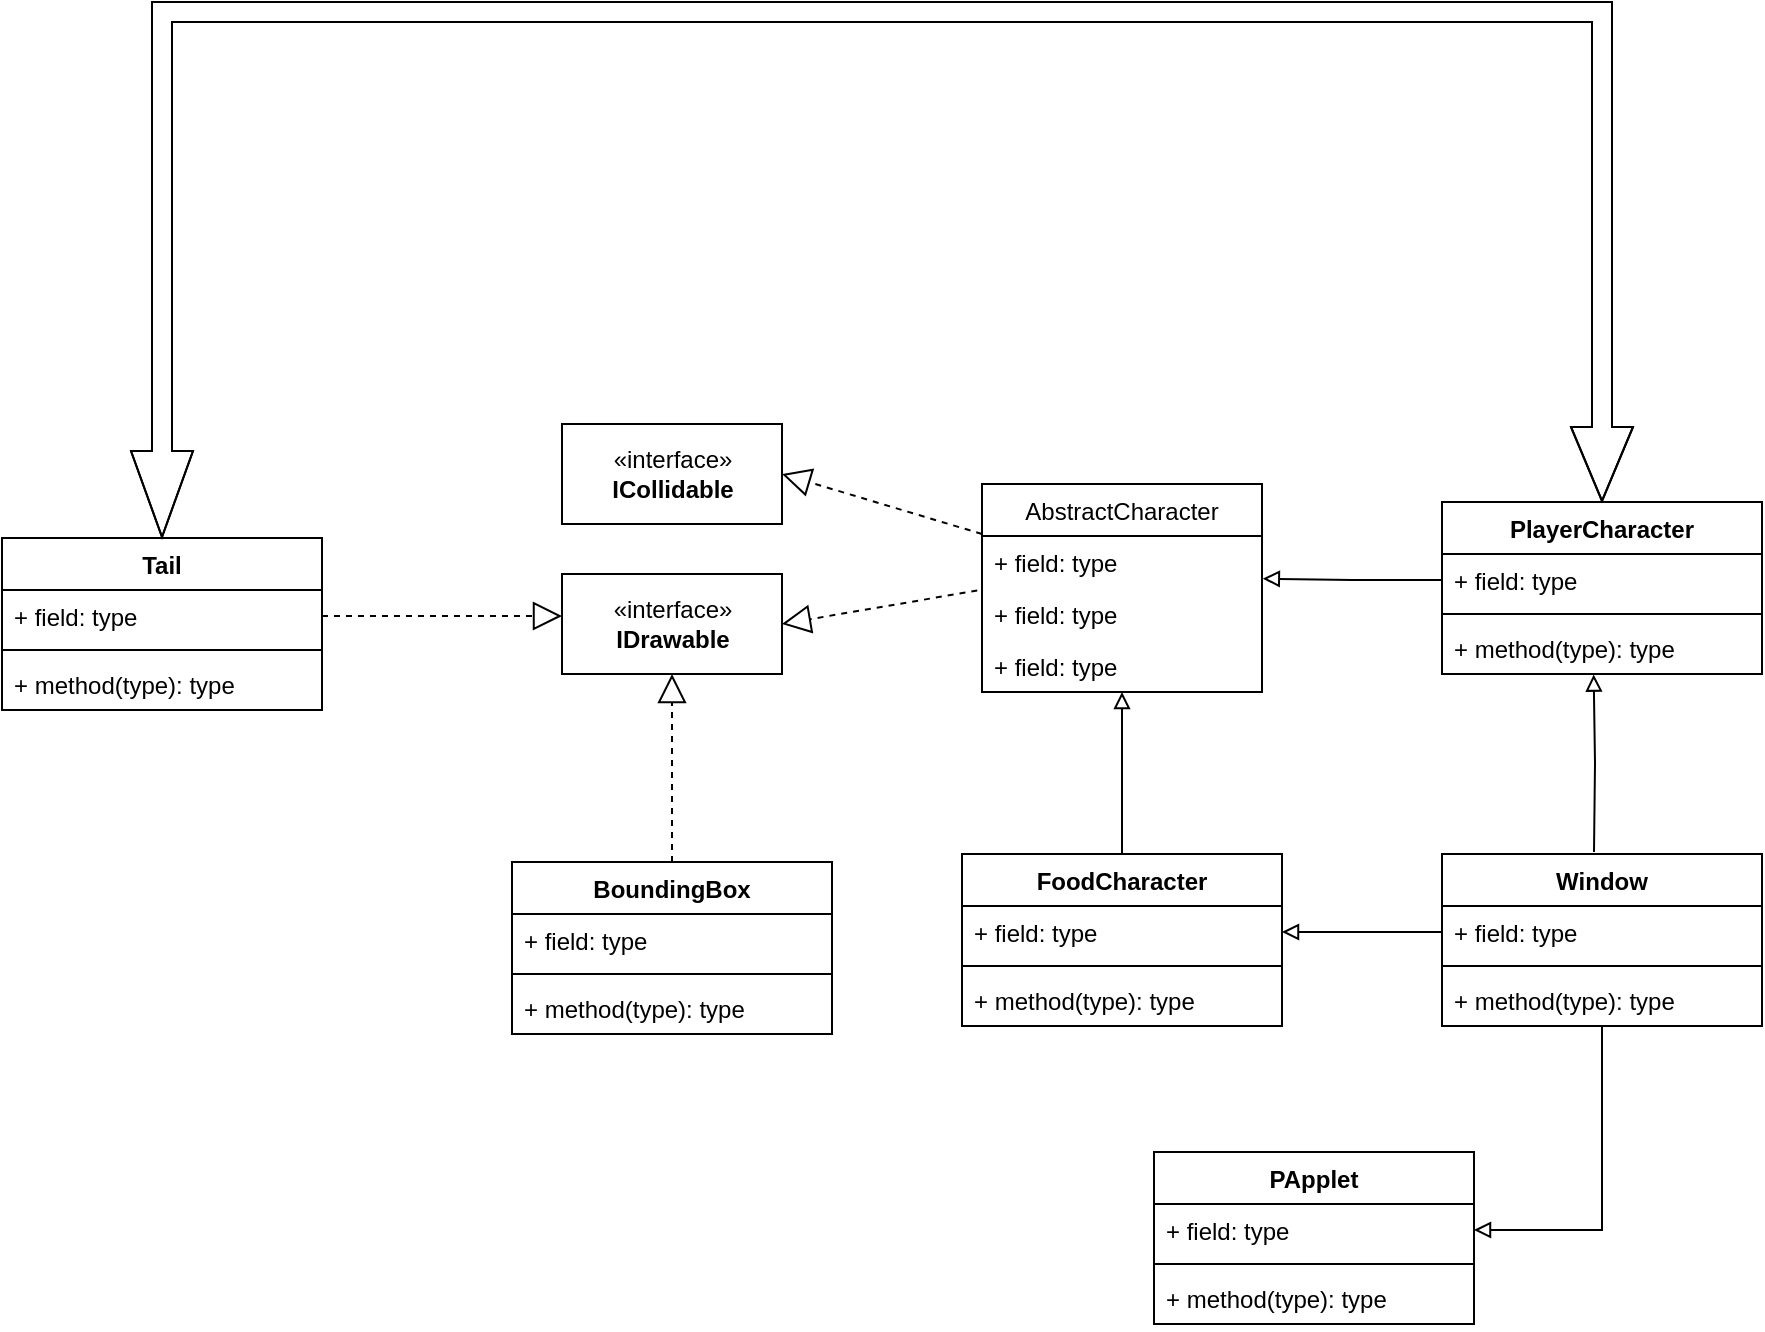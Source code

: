 <mxfile version="20.3.3" type="device"><diagram id="C5RBs43oDa-KdzZeNtuy" name="Page-1"><mxGraphModel dx="1722" dy="954" grid="1" gridSize="10" guides="1" tooltips="1" connect="1" arrows="1" fold="1" page="1" pageScale="1" pageWidth="1169" pageHeight="827" math="0" shadow="0"><root><mxCell id="WIyWlLk6GJQsqaUBKTNV-0"/><mxCell id="WIyWlLk6GJQsqaUBKTNV-1" parent="WIyWlLk6GJQsqaUBKTNV-0"/><mxCell id="rPtFIRA9U7h3jDhkH_bj-0" value="AbstractCharacter" style="swimlane;fontStyle=0;childLayout=stackLayout;horizontal=1;startSize=26;fillColor=none;horizontalStack=0;resizeParent=1;resizeParentMax=0;resizeLast=0;collapsible=1;marginBottom=0;" vertex="1" parent="WIyWlLk6GJQsqaUBKTNV-1"><mxGeometry x="634" y="321" width="140" height="104" as="geometry"/></mxCell><mxCell id="rPtFIRA9U7h3jDhkH_bj-1" value="+ field: type" style="text;strokeColor=none;fillColor=none;align=left;verticalAlign=top;spacingLeft=4;spacingRight=4;overflow=hidden;rotatable=0;points=[[0,0.5],[1,0.5]];portConstraint=eastwest;" vertex="1" parent="rPtFIRA9U7h3jDhkH_bj-0"><mxGeometry y="26" width="140" height="26" as="geometry"/></mxCell><mxCell id="rPtFIRA9U7h3jDhkH_bj-2" value="+ field: type" style="text;strokeColor=none;fillColor=none;align=left;verticalAlign=top;spacingLeft=4;spacingRight=4;overflow=hidden;rotatable=0;points=[[0,0.5],[1,0.5]];portConstraint=eastwest;" vertex="1" parent="rPtFIRA9U7h3jDhkH_bj-0"><mxGeometry y="52" width="140" height="26" as="geometry"/></mxCell><mxCell id="rPtFIRA9U7h3jDhkH_bj-3" value="+ field: type" style="text;strokeColor=none;fillColor=none;align=left;verticalAlign=top;spacingLeft=4;spacingRight=4;overflow=hidden;rotatable=0;points=[[0,0.5],[1,0.5]];portConstraint=eastwest;" vertex="1" parent="rPtFIRA9U7h3jDhkH_bj-0"><mxGeometry y="78" width="140" height="26" as="geometry"/></mxCell><mxCell id="rPtFIRA9U7h3jDhkH_bj-6" value="«interface»&lt;br&gt;&lt;b&gt;IDrawable&lt;/b&gt;" style="html=1;" vertex="1" parent="WIyWlLk6GJQsqaUBKTNV-1"><mxGeometry x="424" y="366" width="110" height="50" as="geometry"/></mxCell><mxCell id="rPtFIRA9U7h3jDhkH_bj-7" value="«interface»&lt;br&gt;&lt;b&gt;ICollidable&lt;/b&gt;" style="html=1;" vertex="1" parent="WIyWlLk6GJQsqaUBKTNV-1"><mxGeometry x="424" y="291" width="110" height="50" as="geometry"/></mxCell><mxCell id="rPtFIRA9U7h3jDhkH_bj-8" value="PlayerCharacter" style="swimlane;fontStyle=1;align=center;verticalAlign=top;childLayout=stackLayout;horizontal=1;startSize=26;horizontalStack=0;resizeParent=1;resizeParentMax=0;resizeLast=0;collapsible=1;marginBottom=0;" vertex="1" parent="WIyWlLk6GJQsqaUBKTNV-1"><mxGeometry x="864" y="330" width="160" height="86" as="geometry"/></mxCell><mxCell id="rPtFIRA9U7h3jDhkH_bj-9" value="+ field: type" style="text;strokeColor=none;fillColor=none;align=left;verticalAlign=top;spacingLeft=4;spacingRight=4;overflow=hidden;rotatable=0;points=[[0,0.5],[1,0.5]];portConstraint=eastwest;" vertex="1" parent="rPtFIRA9U7h3jDhkH_bj-8"><mxGeometry y="26" width="160" height="26" as="geometry"/></mxCell><mxCell id="rPtFIRA9U7h3jDhkH_bj-10" value="" style="line;strokeWidth=1;fillColor=none;align=left;verticalAlign=middle;spacingTop=-1;spacingLeft=3;spacingRight=3;rotatable=0;labelPosition=right;points=[];portConstraint=eastwest;strokeColor=inherit;" vertex="1" parent="rPtFIRA9U7h3jDhkH_bj-8"><mxGeometry y="52" width="160" height="8" as="geometry"/></mxCell><mxCell id="rPtFIRA9U7h3jDhkH_bj-11" value="+ method(type): type" style="text;strokeColor=none;fillColor=none;align=left;verticalAlign=top;spacingLeft=4;spacingRight=4;overflow=hidden;rotatable=0;points=[[0,0.5],[1,0.5]];portConstraint=eastwest;" vertex="1" parent="rPtFIRA9U7h3jDhkH_bj-8"><mxGeometry y="60" width="160" height="26" as="geometry"/></mxCell><mxCell id="rPtFIRA9U7h3jDhkH_bj-35" value="" style="edgeStyle=orthogonalEdgeStyle;rounded=0;orthogonalLoop=1;jettySize=auto;html=1;endArrow=block;endFill=0;" edge="1" parent="WIyWlLk6GJQsqaUBKTNV-1" source="rPtFIRA9U7h3jDhkH_bj-12"><mxGeometry relative="1" as="geometry"><mxPoint x="704" y="425" as="targetPoint"/></mxGeometry></mxCell><mxCell id="rPtFIRA9U7h3jDhkH_bj-12" value="FoodCharacter" style="swimlane;fontStyle=1;align=center;verticalAlign=top;childLayout=stackLayout;horizontal=1;startSize=26;horizontalStack=0;resizeParent=1;resizeParentMax=0;resizeLast=0;collapsible=1;marginBottom=0;" vertex="1" parent="WIyWlLk6GJQsqaUBKTNV-1"><mxGeometry x="624" y="506" width="160" height="86" as="geometry"/></mxCell><mxCell id="rPtFIRA9U7h3jDhkH_bj-13" value="+ field: type" style="text;strokeColor=none;fillColor=none;align=left;verticalAlign=top;spacingLeft=4;spacingRight=4;overflow=hidden;rotatable=0;points=[[0,0.5],[1,0.5]];portConstraint=eastwest;" vertex="1" parent="rPtFIRA9U7h3jDhkH_bj-12"><mxGeometry y="26" width="160" height="26" as="geometry"/></mxCell><mxCell id="rPtFIRA9U7h3jDhkH_bj-14" value="" style="line;strokeWidth=1;fillColor=none;align=left;verticalAlign=middle;spacingTop=-1;spacingLeft=3;spacingRight=3;rotatable=0;labelPosition=right;points=[];portConstraint=eastwest;strokeColor=inherit;" vertex="1" parent="rPtFIRA9U7h3jDhkH_bj-12"><mxGeometry y="52" width="160" height="8" as="geometry"/></mxCell><mxCell id="rPtFIRA9U7h3jDhkH_bj-15" value="+ method(type): type" style="text;strokeColor=none;fillColor=none;align=left;verticalAlign=top;spacingLeft=4;spacingRight=4;overflow=hidden;rotatable=0;points=[[0,0.5],[1,0.5]];portConstraint=eastwest;" vertex="1" parent="rPtFIRA9U7h3jDhkH_bj-12"><mxGeometry y="60" width="160" height="26" as="geometry"/></mxCell><mxCell id="rPtFIRA9U7h3jDhkH_bj-16" value="BoundingBox" style="swimlane;fontStyle=1;align=center;verticalAlign=top;childLayout=stackLayout;horizontal=1;startSize=26;horizontalStack=0;resizeParent=1;resizeParentMax=0;resizeLast=0;collapsible=1;marginBottom=0;" vertex="1" parent="WIyWlLk6GJQsqaUBKTNV-1"><mxGeometry x="399" y="510" width="160" height="86" as="geometry"/></mxCell><mxCell id="rPtFIRA9U7h3jDhkH_bj-17" value="+ field: type" style="text;strokeColor=none;fillColor=none;align=left;verticalAlign=top;spacingLeft=4;spacingRight=4;overflow=hidden;rotatable=0;points=[[0,0.5],[1,0.5]];portConstraint=eastwest;" vertex="1" parent="rPtFIRA9U7h3jDhkH_bj-16"><mxGeometry y="26" width="160" height="26" as="geometry"/></mxCell><mxCell id="rPtFIRA9U7h3jDhkH_bj-18" value="" style="line;strokeWidth=1;fillColor=none;align=left;verticalAlign=middle;spacingTop=-1;spacingLeft=3;spacingRight=3;rotatable=0;labelPosition=right;points=[];portConstraint=eastwest;strokeColor=inherit;" vertex="1" parent="rPtFIRA9U7h3jDhkH_bj-16"><mxGeometry y="52" width="160" height="8" as="geometry"/></mxCell><mxCell id="rPtFIRA9U7h3jDhkH_bj-19" value="+ method(type): type" style="text;strokeColor=none;fillColor=none;align=left;verticalAlign=top;spacingLeft=4;spacingRight=4;overflow=hidden;rotatable=0;points=[[0,0.5],[1,0.5]];portConstraint=eastwest;" vertex="1" parent="rPtFIRA9U7h3jDhkH_bj-16"><mxGeometry y="60" width="160" height="26" as="geometry"/></mxCell><mxCell id="rPtFIRA9U7h3jDhkH_bj-20" value="Tail" style="swimlane;fontStyle=1;align=center;verticalAlign=top;childLayout=stackLayout;horizontal=1;startSize=26;horizontalStack=0;resizeParent=1;resizeParentMax=0;resizeLast=0;collapsible=1;marginBottom=0;" vertex="1" parent="WIyWlLk6GJQsqaUBKTNV-1"><mxGeometry x="144" y="348" width="160" height="86" as="geometry"/></mxCell><mxCell id="rPtFIRA9U7h3jDhkH_bj-21" value="+ field: type" style="text;strokeColor=none;fillColor=none;align=left;verticalAlign=top;spacingLeft=4;spacingRight=4;overflow=hidden;rotatable=0;points=[[0,0.5],[1,0.5]];portConstraint=eastwest;" vertex="1" parent="rPtFIRA9U7h3jDhkH_bj-20"><mxGeometry y="26" width="160" height="26" as="geometry"/></mxCell><mxCell id="rPtFIRA9U7h3jDhkH_bj-22" value="" style="line;strokeWidth=1;fillColor=none;align=left;verticalAlign=middle;spacingTop=-1;spacingLeft=3;spacingRight=3;rotatable=0;labelPosition=right;points=[];portConstraint=eastwest;strokeColor=inherit;" vertex="1" parent="rPtFIRA9U7h3jDhkH_bj-20"><mxGeometry y="52" width="160" height="8" as="geometry"/></mxCell><mxCell id="rPtFIRA9U7h3jDhkH_bj-23" value="+ method(type): type" style="text;strokeColor=none;fillColor=none;align=left;verticalAlign=top;spacingLeft=4;spacingRight=4;overflow=hidden;rotatable=0;points=[[0,0.5],[1,0.5]];portConstraint=eastwest;" vertex="1" parent="rPtFIRA9U7h3jDhkH_bj-20"><mxGeometry y="60" width="160" height="26" as="geometry"/></mxCell><mxCell id="rPtFIRA9U7h3jDhkH_bj-41" value="" style="edgeStyle=orthogonalEdgeStyle;rounded=0;orthogonalLoop=1;jettySize=auto;html=1;entryX=1;entryY=0.5;entryDx=0;entryDy=0;endArrow=block;endFill=0;" edge="1" parent="WIyWlLk6GJQsqaUBKTNV-1" source="rPtFIRA9U7h3jDhkH_bj-24" target="rPtFIRA9U7h3jDhkH_bj-37"><mxGeometry relative="1" as="geometry"/></mxCell><mxCell id="rPtFIRA9U7h3jDhkH_bj-47" value="" style="edgeStyle=orthogonalEdgeStyle;rounded=0;orthogonalLoop=1;jettySize=auto;html=1;entryX=0.474;entryY=1.01;entryDx=0;entryDy=0;entryPerimeter=0;endArrow=block;endFill=0;" edge="1" parent="WIyWlLk6GJQsqaUBKTNV-1" target="rPtFIRA9U7h3jDhkH_bj-11"><mxGeometry relative="1" as="geometry"><mxPoint x="940" y="505" as="sourcePoint"/></mxGeometry></mxCell><mxCell id="rPtFIRA9U7h3jDhkH_bj-24" value="Window" style="swimlane;fontStyle=1;align=center;verticalAlign=top;childLayout=stackLayout;horizontal=1;startSize=26;horizontalStack=0;resizeParent=1;resizeParentMax=0;resizeLast=0;collapsible=1;marginBottom=0;" vertex="1" parent="WIyWlLk6GJQsqaUBKTNV-1"><mxGeometry x="864" y="506" width="160" height="86" as="geometry"/></mxCell><mxCell id="rPtFIRA9U7h3jDhkH_bj-25" value="+ field: type" style="text;strokeColor=none;fillColor=none;align=left;verticalAlign=top;spacingLeft=4;spacingRight=4;overflow=hidden;rotatable=0;points=[[0,0.5],[1,0.5]];portConstraint=eastwest;" vertex="1" parent="rPtFIRA9U7h3jDhkH_bj-24"><mxGeometry y="26" width="160" height="26" as="geometry"/></mxCell><mxCell id="rPtFIRA9U7h3jDhkH_bj-26" value="" style="line;strokeWidth=1;fillColor=none;align=left;verticalAlign=middle;spacingTop=-1;spacingLeft=3;spacingRight=3;rotatable=0;labelPosition=right;points=[];portConstraint=eastwest;strokeColor=inherit;" vertex="1" parent="rPtFIRA9U7h3jDhkH_bj-24"><mxGeometry y="52" width="160" height="8" as="geometry"/></mxCell><mxCell id="rPtFIRA9U7h3jDhkH_bj-27" value="+ method(type): type" style="text;strokeColor=none;fillColor=none;align=left;verticalAlign=top;spacingLeft=4;spacingRight=4;overflow=hidden;rotatable=0;points=[[0,0.5],[1,0.5]];portConstraint=eastwest;" vertex="1" parent="rPtFIRA9U7h3jDhkH_bj-24"><mxGeometry y="60" width="160" height="26" as="geometry"/></mxCell><mxCell id="rPtFIRA9U7h3jDhkH_bj-29" value="" style="endArrow=block;dashed=1;endFill=0;endSize=12;html=1;rounded=0;entryX=1;entryY=0.5;entryDx=0;entryDy=0;" edge="1" parent="WIyWlLk6GJQsqaUBKTNV-1" target="rPtFIRA9U7h3jDhkH_bj-7"><mxGeometry width="160" relative="1" as="geometry"><mxPoint x="634" y="346" as="sourcePoint"/><mxPoint x="524" y="321" as="targetPoint"/></mxGeometry></mxCell><mxCell id="rPtFIRA9U7h3jDhkH_bj-30" value="" style="endArrow=block;dashed=1;endFill=0;endSize=12;html=1;rounded=0;entryX=1;entryY=0.5;entryDx=0;entryDy=0;exitX=-0.017;exitY=1.048;exitDx=0;exitDy=0;exitPerimeter=0;" edge="1" parent="WIyWlLk6GJQsqaUBKTNV-1" source="rPtFIRA9U7h3jDhkH_bj-1" target="rPtFIRA9U7h3jDhkH_bj-6"><mxGeometry width="160" relative="1" as="geometry"><mxPoint x="644.0" y="356" as="sourcePoint"/><mxPoint x="544.0" y="356" as="targetPoint"/></mxGeometry></mxCell><mxCell id="rPtFIRA9U7h3jDhkH_bj-31" value="" style="endArrow=block;dashed=1;endFill=0;endSize=12;html=1;rounded=0;exitX=0.5;exitY=0;exitDx=0;exitDy=0;" edge="1" parent="WIyWlLk6GJQsqaUBKTNV-1" source="rPtFIRA9U7h3jDhkH_bj-16" target="rPtFIRA9U7h3jDhkH_bj-6"><mxGeometry width="160" relative="1" as="geometry"><mxPoint x="641.62" y="384.248" as="sourcePoint"/><mxPoint x="544.0" y="401.0" as="targetPoint"/></mxGeometry></mxCell><mxCell id="rPtFIRA9U7h3jDhkH_bj-33" value="" style="endArrow=block;dashed=1;endFill=0;endSize=12;html=1;rounded=0;exitX=1;exitY=0.5;exitDx=0;exitDy=0;" edge="1" parent="WIyWlLk6GJQsqaUBKTNV-1" source="rPtFIRA9U7h3jDhkH_bj-21"><mxGeometry width="160" relative="1" as="geometry"><mxPoint x="489.0" y="520" as="sourcePoint"/><mxPoint x="424" y="387" as="targetPoint"/></mxGeometry></mxCell><mxCell id="rPtFIRA9U7h3jDhkH_bj-34" value="" style="edgeStyle=orthogonalEdgeStyle;rounded=0;orthogonalLoop=1;jettySize=auto;html=1;entryX=1.003;entryY=0.82;entryDx=0;entryDy=0;entryPerimeter=0;endArrow=block;endFill=0;" edge="1" parent="WIyWlLk6GJQsqaUBKTNV-1" source="rPtFIRA9U7h3jDhkH_bj-9" target="rPtFIRA9U7h3jDhkH_bj-1"><mxGeometry relative="1" as="geometry"/></mxCell><mxCell id="rPtFIRA9U7h3jDhkH_bj-36" value="PApplet" style="swimlane;fontStyle=1;align=center;verticalAlign=top;childLayout=stackLayout;horizontal=1;startSize=26;horizontalStack=0;resizeParent=1;resizeParentMax=0;resizeLast=0;collapsible=1;marginBottom=0;" vertex="1" parent="WIyWlLk6GJQsqaUBKTNV-1"><mxGeometry x="720" y="655" width="160" height="86" as="geometry"/></mxCell><mxCell id="rPtFIRA9U7h3jDhkH_bj-37" value="+ field: type" style="text;strokeColor=none;fillColor=none;align=left;verticalAlign=top;spacingLeft=4;spacingRight=4;overflow=hidden;rotatable=0;points=[[0,0.5],[1,0.5]];portConstraint=eastwest;" vertex="1" parent="rPtFIRA9U7h3jDhkH_bj-36"><mxGeometry y="26" width="160" height="26" as="geometry"/></mxCell><mxCell id="rPtFIRA9U7h3jDhkH_bj-38" value="" style="line;strokeWidth=1;fillColor=none;align=left;verticalAlign=middle;spacingTop=-1;spacingLeft=3;spacingRight=3;rotatable=0;labelPosition=right;points=[];portConstraint=eastwest;strokeColor=inherit;" vertex="1" parent="rPtFIRA9U7h3jDhkH_bj-36"><mxGeometry y="52" width="160" height="8" as="geometry"/></mxCell><mxCell id="rPtFIRA9U7h3jDhkH_bj-39" value="+ method(type): type" style="text;strokeColor=none;fillColor=none;align=left;verticalAlign=top;spacingLeft=4;spacingRight=4;overflow=hidden;rotatable=0;points=[[0,0.5],[1,0.5]];portConstraint=eastwest;" vertex="1" parent="rPtFIRA9U7h3jDhkH_bj-36"><mxGeometry y="60" width="160" height="26" as="geometry"/></mxCell><mxCell id="rPtFIRA9U7h3jDhkH_bj-57" value="" style="endArrow=open;html=1;endSize=12;startArrow=diamondThin;startSize=14;startFill=1;edgeStyle=orthogonalEdgeStyle;align=left;verticalAlign=bottom;rounded=0;shape=flexArrow;entryX=0.5;entryY=0;entryDx=0;entryDy=0;" edge="1" parent="WIyWlLk6GJQsqaUBKTNV-1" source="rPtFIRA9U7h3jDhkH_bj-20" target="rPtFIRA9U7h3jDhkH_bj-8"><mxGeometry x="-1" y="3" relative="1" as="geometry"><mxPoint x="70" y="226.43" as="sourcePoint"/><mxPoint x="260" y="125" as="targetPoint"/><Array as="points"><mxPoint x="224" y="85"/><mxPoint x="944" y="85"/></Array></mxGeometry></mxCell><mxCell id="rPtFIRA9U7h3jDhkH_bj-63" value="" style="edgeStyle=orthogonalEdgeStyle;rounded=0;orthogonalLoop=1;jettySize=auto;html=1;endArrow=block;endFill=0;entryX=1;entryY=0.5;entryDx=0;entryDy=0;" edge="1" parent="WIyWlLk6GJQsqaUBKTNV-1" source="rPtFIRA9U7h3jDhkH_bj-25" target="rPtFIRA9U7h3jDhkH_bj-13"><mxGeometry relative="1" as="geometry"/></mxCell></root></mxGraphModel></diagram></mxfile>